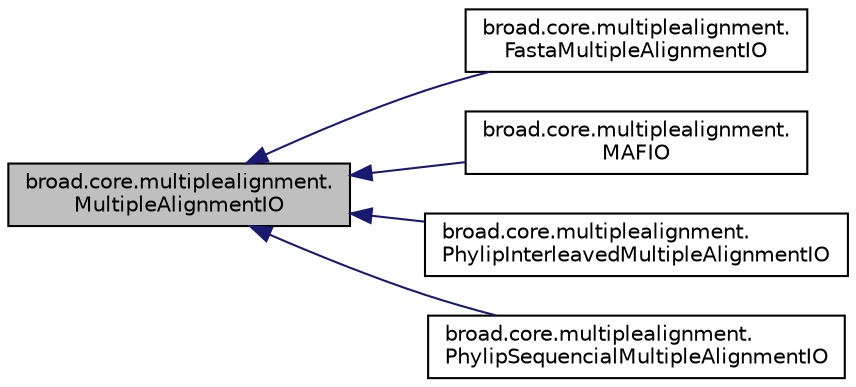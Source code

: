 digraph "broad.core.multiplealignment.MultipleAlignmentIO"
{
  edge [fontname="Helvetica",fontsize="10",labelfontname="Helvetica",labelfontsize="10"];
  node [fontname="Helvetica",fontsize="10",shape=record];
  rankdir="LR";
  Node1 [label="broad.core.multiplealignment.\lMultipleAlignmentIO",height=0.2,width=0.4,color="black", fillcolor="grey75", style="filled" fontcolor="black"];
  Node1 -> Node2 [dir="back",color="midnightblue",fontsize="10",style="solid"];
  Node2 [label="broad.core.multiplealignment.\lFastaMultipleAlignmentIO",height=0.2,width=0.4,color="black", fillcolor="white", style="filled",URL="$classbroad_1_1core_1_1multiplealignment_1_1_fasta_multiple_alignment_i_o.html"];
  Node1 -> Node3 [dir="back",color="midnightblue",fontsize="10",style="solid"];
  Node3 [label="broad.core.multiplealignment.\lMAFIO",height=0.2,width=0.4,color="black", fillcolor="white", style="filled",URL="$classbroad_1_1core_1_1multiplealignment_1_1_m_a_f_i_o.html"];
  Node1 -> Node4 [dir="back",color="midnightblue",fontsize="10",style="solid"];
  Node4 [label="broad.core.multiplealignment.\lPhylipInterleavedMultipleAlignmentIO",height=0.2,width=0.4,color="black", fillcolor="white", style="filled",URL="$classbroad_1_1core_1_1multiplealignment_1_1_phylip_interleaved_multiple_alignment_i_o.html"];
  Node1 -> Node5 [dir="back",color="midnightblue",fontsize="10",style="solid"];
  Node5 [label="broad.core.multiplealignment.\lPhylipSequencialMultipleAlignmentIO",height=0.2,width=0.4,color="black", fillcolor="white", style="filled",URL="$classbroad_1_1core_1_1multiplealignment_1_1_phylip_sequencial_multiple_alignment_i_o.html"];
}
